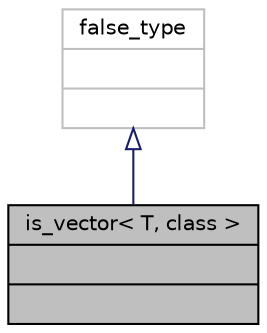 digraph "is_vector&lt; T, class &gt;"
{
 // INTERACTIVE_SVG=YES
 // LATEX_PDF_SIZE
  edge [fontname="Helvetica",fontsize="10",labelfontname="Helvetica",labelfontsize="10"];
  node [fontname="Helvetica",fontsize="10",shape=record];
  Node1 [label="{is_vector\< T, class \>\n||}",height=0.2,width=0.4,color="black", fillcolor="grey75", style="filled", fontcolor="black",tooltip="helper structure for type checking as a vector in templates (extended structure)"];
  Node2 -> Node1 [dir="back",color="midnightblue",fontsize="10",style="solid",arrowtail="onormal",fontname="Helvetica"];
  Node2 [label="{false_type\n||}",height=0.2,width=0.4,color="grey75", fillcolor="white", style="filled",tooltip=" "];
}

